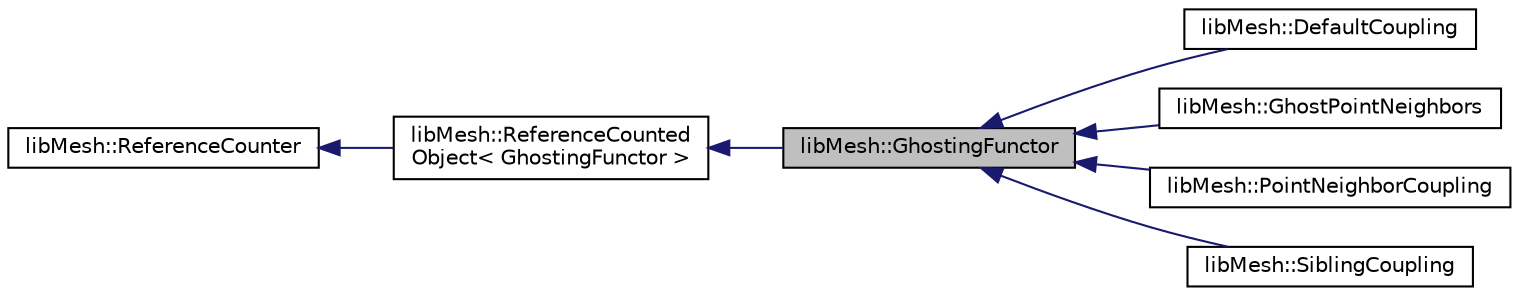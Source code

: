 digraph "libMesh::GhostingFunctor"
{
 // INTERACTIVE_SVG=YES
  edge [fontname="Helvetica",fontsize="10",labelfontname="Helvetica",labelfontsize="10"];
  node [fontname="Helvetica",fontsize="10",shape=record];
  rankdir="LR";
  Node1 [label="libMesh::GhostingFunctor",height=0.2,width=0.4,color="black", fillcolor="grey75", style="filled" fontcolor="black"];
  Node2 -> Node1 [dir="back",color="midnightblue",fontsize="10",style="solid",fontname="Helvetica"];
  Node2 [label="libMesh::ReferenceCounted\lObject\< GhostingFunctor \>",height=0.2,width=0.4,color="black", fillcolor="white", style="filled",URL="$classlibMesh_1_1ReferenceCountedObject.html"];
  Node3 -> Node2 [dir="back",color="midnightblue",fontsize="10",style="solid",fontname="Helvetica"];
  Node3 [label="libMesh::ReferenceCounter",height=0.2,width=0.4,color="black", fillcolor="white", style="filled",URL="$classlibMesh_1_1ReferenceCounter.html",tooltip="This is the base class for enabling reference counting. "];
  Node1 -> Node4 [dir="back",color="midnightblue",fontsize="10",style="solid",fontname="Helvetica"];
  Node4 [label="libMesh::DefaultCoupling",height=0.2,width=0.4,color="black", fillcolor="white", style="filled",URL="$classlibMesh_1_1DefaultCoupling.html",tooltip="This class implements the default algebraic coupling in libMesh: elements couple to themselves..."];
  Node1 -> Node5 [dir="back",color="midnightblue",fontsize="10",style="solid",fontname="Helvetica"];
  Node5 [label="libMesh::GhostPointNeighbors",height=0.2,width=0.4,color="black", fillcolor="white", style="filled",URL="$classlibMesh_1_1GhostPointNeighbors.html",tooltip="This class implements the original default geometry ghosting requirements in libMesh: point neighbors..."];
  Node1 -> Node6 [dir="back",color="midnightblue",fontsize="10",style="solid",fontname="Helvetica"];
  Node6 [label="libMesh::PointNeighborCoupling",height=0.2,width=0.4,color="black", fillcolor="white", style="filled",URL="$classlibMesh_1_1PointNeighborCoupling.html",tooltip="This class implements the default algebraic coupling in libMesh: elements couple to themselves..."];
  Node1 -> Node7 [dir="back",color="midnightblue",fontsize="10",style="solid",fontname="Helvetica"];
  Node7 [label="libMesh::SiblingCoupling",height=0.2,width=0.4,color="black", fillcolor="white", style="filled",URL="$classlibMesh_1_1SiblingCoupling.html",tooltip="This class adds coupling (for use in send_list construction) between active elements and all descenda..."];
}
